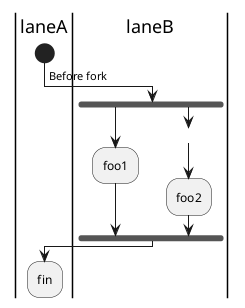 {
  "sha1": "dxv30yckphztbefav7we1b7ov74gzys",
  "insertion": {
    "when": "2024-06-01T09:03:03.573Z",
    "user": "plantuml@gmail.com"
  }
}
@startuml
|laneA|
|laneB|

|laneA|
start
|laneB|

-> Before fork;
fork
 :foo1;
fork again
note left
abcd efgh 1234
endnote
 :foo2;
end fork
|laneA|
:fin;

@enduml
